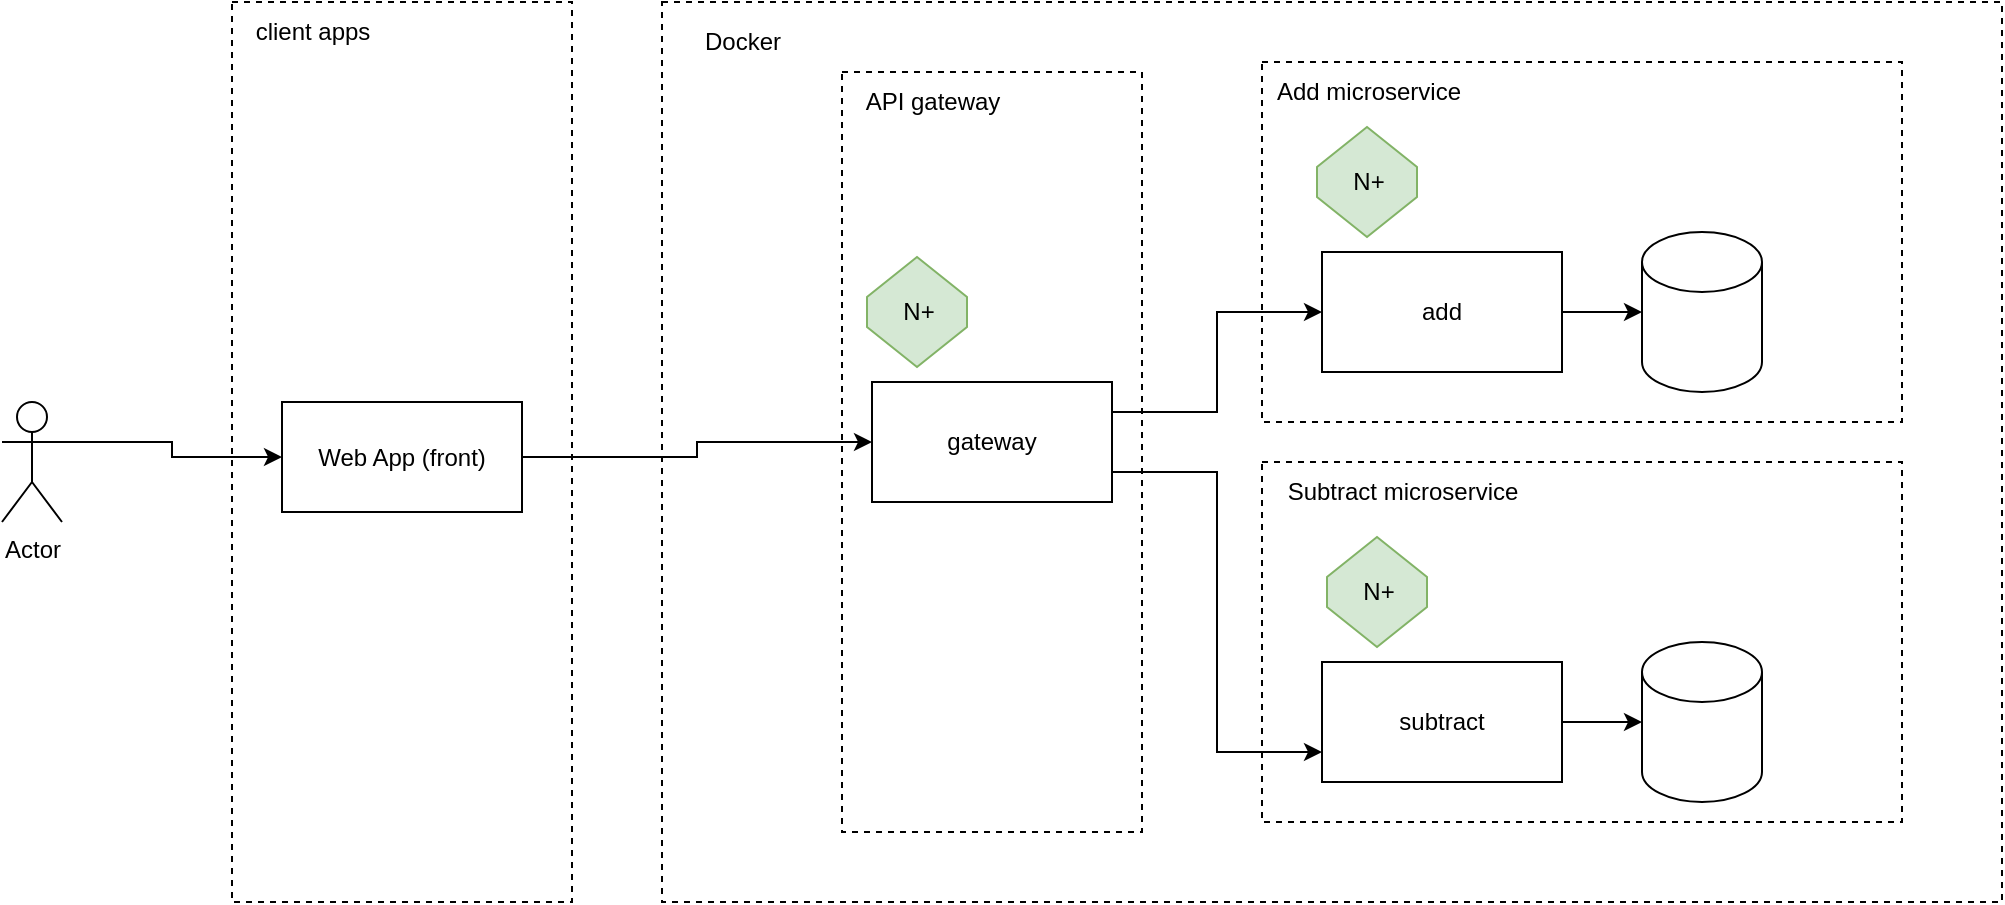 <mxfile version="21.6.8" type="github">
  <diagram name="Page-1" id="hE3aQ4DbEX5rBHEYKNX7">
    <mxGraphModel dx="1900" dy="1705" grid="1" gridSize="10" guides="1" tooltips="1" connect="1" arrows="1" fold="1" page="1" pageScale="1" pageWidth="850" pageHeight="1100" math="0" shadow="0">
      <root>
        <mxCell id="0" />
        <mxCell id="1" parent="0" />
        <mxCell id="yb_vBQorgixMkeyGUpek-1" value="" style="rounded=0;whiteSpace=wrap;html=1;dashed=1;" parent="1" vertex="1">
          <mxGeometry x="-380" y="-150" width="670" height="450" as="geometry" />
        </mxCell>
        <mxCell id="yb_vBQorgixMkeyGUpek-2" value="Docker" style="text;html=1;align=center;verticalAlign=middle;resizable=0;points=[];autosize=1;strokeColor=none;fillColor=none;" parent="1" vertex="1">
          <mxGeometry x="-370" y="-145" width="60" height="30" as="geometry" />
        </mxCell>
        <mxCell id="yb_vBQorgixMkeyGUpek-3" value="" style="rounded=0;whiteSpace=wrap;html=1;dashed=1;" parent="1" vertex="1">
          <mxGeometry x="-595" y="-150" width="170" height="450" as="geometry" />
        </mxCell>
        <mxCell id="E2qQdS5DttqHkSv6ggs7-54" style="edgeStyle=orthogonalEdgeStyle;rounded=0;orthogonalLoop=1;jettySize=auto;html=1;exitX=1;exitY=0.333;exitDx=0;exitDy=0;exitPerimeter=0;" edge="1" parent="1" source="yb_vBQorgixMkeyGUpek-5" target="E2qQdS5DttqHkSv6ggs7-13">
          <mxGeometry relative="1" as="geometry" />
        </mxCell>
        <mxCell id="yb_vBQorgixMkeyGUpek-5" value="Actor" style="shape=umlActor;verticalLabelPosition=bottom;verticalAlign=top;html=1;outlineConnect=0;" parent="1" vertex="1">
          <mxGeometry x="-710" y="50" width="30" height="60" as="geometry" />
        </mxCell>
        <mxCell id="yb_vBQorgixMkeyGUpek-6" value="client apps" style="text;html=1;align=center;verticalAlign=middle;resizable=0;points=[];autosize=1;strokeColor=none;fillColor=none;" parent="1" vertex="1">
          <mxGeometry x="-595" y="-150" width="80" height="30" as="geometry" />
        </mxCell>
        <mxCell id="E2qQdS5DttqHkSv6ggs7-1" value="" style="rounded=0;whiteSpace=wrap;html=1;dashed=1;" vertex="1" parent="1">
          <mxGeometry x="-290" y="-115" width="150" height="380" as="geometry" />
        </mxCell>
        <mxCell id="E2qQdS5DttqHkSv6ggs7-2" value="" style="rounded=0;whiteSpace=wrap;html=1;dashed=1;" vertex="1" parent="1">
          <mxGeometry x="-80" y="-120" width="320" height="180" as="geometry" />
        </mxCell>
        <mxCell id="E2qQdS5DttqHkSv6ggs7-3" value="Add microservice" style="text;html=1;align=center;verticalAlign=middle;resizable=0;points=[];autosize=1;strokeColor=none;fillColor=none;" vertex="1" parent="1">
          <mxGeometry x="-82.5" y="-120" width="110" height="30" as="geometry" />
        </mxCell>
        <mxCell id="E2qQdS5DttqHkSv6ggs7-4" value="" style="rounded=0;whiteSpace=wrap;html=1;dashed=1;" vertex="1" parent="1">
          <mxGeometry x="-80" y="80" width="320" height="180" as="geometry" />
        </mxCell>
        <mxCell id="E2qQdS5DttqHkSv6ggs7-5" value="Subtract microservice" style="text;html=1;align=center;verticalAlign=middle;resizable=0;points=[];autosize=1;strokeColor=none;fillColor=none;" vertex="1" parent="1">
          <mxGeometry x="-80" y="80" width="140" height="30" as="geometry" />
        </mxCell>
        <mxCell id="E2qQdS5DttqHkSv6ggs7-8" value="" style="shape=cylinder3;whiteSpace=wrap;html=1;boundedLbl=1;backgroundOutline=1;size=15;" vertex="1" parent="1">
          <mxGeometry x="110" y="-35" width="60" height="80" as="geometry" />
        </mxCell>
        <mxCell id="E2qQdS5DttqHkSv6ggs7-9" value="" style="shape=cylinder3;whiteSpace=wrap;html=1;boundedLbl=1;backgroundOutline=1;size=15;" vertex="1" parent="1">
          <mxGeometry x="110" y="170" width="60" height="80" as="geometry" />
        </mxCell>
        <mxCell id="E2qQdS5DttqHkSv6ggs7-10" value="API gateway" style="text;html=1;align=center;verticalAlign=middle;resizable=0;points=[];autosize=1;strokeColor=none;fillColor=none;" vertex="1" parent="1">
          <mxGeometry x="-290" y="-115" width="90" height="30" as="geometry" />
        </mxCell>
        <mxCell id="E2qQdS5DttqHkSv6ggs7-56" style="edgeStyle=orthogonalEdgeStyle;rounded=0;orthogonalLoop=1;jettySize=auto;html=1;exitX=1;exitY=0.5;exitDx=0;exitDy=0;entryX=0;entryY=0.5;entryDx=0;entryDy=0;" edge="1" parent="1" source="E2qQdS5DttqHkSv6ggs7-13" target="E2qQdS5DttqHkSv6ggs7-14">
          <mxGeometry relative="1" as="geometry" />
        </mxCell>
        <mxCell id="E2qQdS5DttqHkSv6ggs7-13" value="Web App (front)" style="rounded=0;whiteSpace=wrap;html=1;" vertex="1" parent="1">
          <mxGeometry x="-570" y="50" width="120" height="55" as="geometry" />
        </mxCell>
        <mxCell id="E2qQdS5DttqHkSv6ggs7-57" style="edgeStyle=orthogonalEdgeStyle;rounded=0;orthogonalLoop=1;jettySize=auto;html=1;exitX=1;exitY=0.25;exitDx=0;exitDy=0;entryX=0;entryY=0.5;entryDx=0;entryDy=0;" edge="1" parent="1" source="E2qQdS5DttqHkSv6ggs7-14" target="E2qQdS5DttqHkSv6ggs7-15">
          <mxGeometry relative="1" as="geometry" />
        </mxCell>
        <mxCell id="E2qQdS5DttqHkSv6ggs7-58" style="edgeStyle=orthogonalEdgeStyle;rounded=0;orthogonalLoop=1;jettySize=auto;html=1;exitX=1;exitY=0.75;exitDx=0;exitDy=0;entryX=0;entryY=0.75;entryDx=0;entryDy=0;" edge="1" parent="1" source="E2qQdS5DttqHkSv6ggs7-14" target="E2qQdS5DttqHkSv6ggs7-16">
          <mxGeometry relative="1" as="geometry" />
        </mxCell>
        <mxCell id="E2qQdS5DttqHkSv6ggs7-14" value="gateway" style="rounded=0;whiteSpace=wrap;html=1;" vertex="1" parent="1">
          <mxGeometry x="-275" y="40" width="120" height="60" as="geometry" />
        </mxCell>
        <mxCell id="E2qQdS5DttqHkSv6ggs7-25" style="edgeStyle=orthogonalEdgeStyle;rounded=0;orthogonalLoop=1;jettySize=auto;html=1;exitX=1;exitY=0.5;exitDx=0;exitDy=0;entryX=0;entryY=0.5;entryDx=0;entryDy=0;entryPerimeter=0;" edge="1" parent="1" source="E2qQdS5DttqHkSv6ggs7-15" target="E2qQdS5DttqHkSv6ggs7-8">
          <mxGeometry relative="1" as="geometry" />
        </mxCell>
        <mxCell id="E2qQdS5DttqHkSv6ggs7-15" value="add" style="rounded=0;whiteSpace=wrap;html=1;" vertex="1" parent="1">
          <mxGeometry x="-50" y="-25" width="120" height="60" as="geometry" />
        </mxCell>
        <mxCell id="E2qQdS5DttqHkSv6ggs7-26" style="edgeStyle=orthogonalEdgeStyle;rounded=0;orthogonalLoop=1;jettySize=auto;html=1;exitX=1;exitY=0.5;exitDx=0;exitDy=0;entryX=0;entryY=0.5;entryDx=0;entryDy=0;entryPerimeter=0;" edge="1" parent="1" source="E2qQdS5DttqHkSv6ggs7-16" target="E2qQdS5DttqHkSv6ggs7-9">
          <mxGeometry relative="1" as="geometry" />
        </mxCell>
        <mxCell id="E2qQdS5DttqHkSv6ggs7-16" value="subtract" style="rounded=0;whiteSpace=wrap;html=1;" vertex="1" parent="1">
          <mxGeometry x="-50" y="180" width="120" height="60" as="geometry" />
        </mxCell>
        <mxCell id="E2qQdS5DttqHkSv6ggs7-39" value="" style="shape=hexagon;perimeter=hexagonPerimeter2;whiteSpace=wrap;html=1;fixedSize=1;rotation=90;fillColor=#d5e8d4;strokeColor=#82b366;labelPosition=center;verticalLabelPosition=middle;align=center;verticalAlign=middle;" vertex="1" parent="1">
          <mxGeometry x="-280" y="-20" width="55" height="50" as="geometry" />
        </mxCell>
        <mxCell id="E2qQdS5DttqHkSv6ggs7-40" value="N+" style="text;html=1;align=center;verticalAlign=middle;resizable=0;points=[];autosize=1;strokeColor=none;fillColor=none;" vertex="1" parent="1">
          <mxGeometry x="-272.5" y="-10" width="40" height="30" as="geometry" />
        </mxCell>
        <mxCell id="E2qQdS5DttqHkSv6ggs7-48" value="" style="shape=hexagon;perimeter=hexagonPerimeter2;whiteSpace=wrap;html=1;fixedSize=1;rotation=90;fillColor=#d5e8d4;strokeColor=#82b366;labelPosition=center;verticalLabelPosition=middle;align=center;verticalAlign=middle;" vertex="1" parent="1">
          <mxGeometry x="-50" y="120" width="55" height="50" as="geometry" />
        </mxCell>
        <mxCell id="E2qQdS5DttqHkSv6ggs7-49" value="N+" style="text;html=1;align=center;verticalAlign=middle;resizable=0;points=[];autosize=1;strokeColor=none;fillColor=none;" vertex="1" parent="1">
          <mxGeometry x="-42.5" y="130" width="40" height="30" as="geometry" />
        </mxCell>
        <mxCell id="E2qQdS5DttqHkSv6ggs7-52" value="" style="shape=hexagon;perimeter=hexagonPerimeter2;whiteSpace=wrap;html=1;fixedSize=1;rotation=90;fillColor=#d5e8d4;strokeColor=#82b366;labelPosition=center;verticalLabelPosition=middle;align=center;verticalAlign=middle;" vertex="1" parent="1">
          <mxGeometry x="-55" y="-85" width="55" height="50" as="geometry" />
        </mxCell>
        <mxCell id="E2qQdS5DttqHkSv6ggs7-53" value="N+" style="text;html=1;align=center;verticalAlign=middle;resizable=0;points=[];autosize=1;strokeColor=none;fillColor=none;" vertex="1" parent="1">
          <mxGeometry x="-47.5" y="-75" width="40" height="30" as="geometry" />
        </mxCell>
      </root>
    </mxGraphModel>
  </diagram>
</mxfile>
